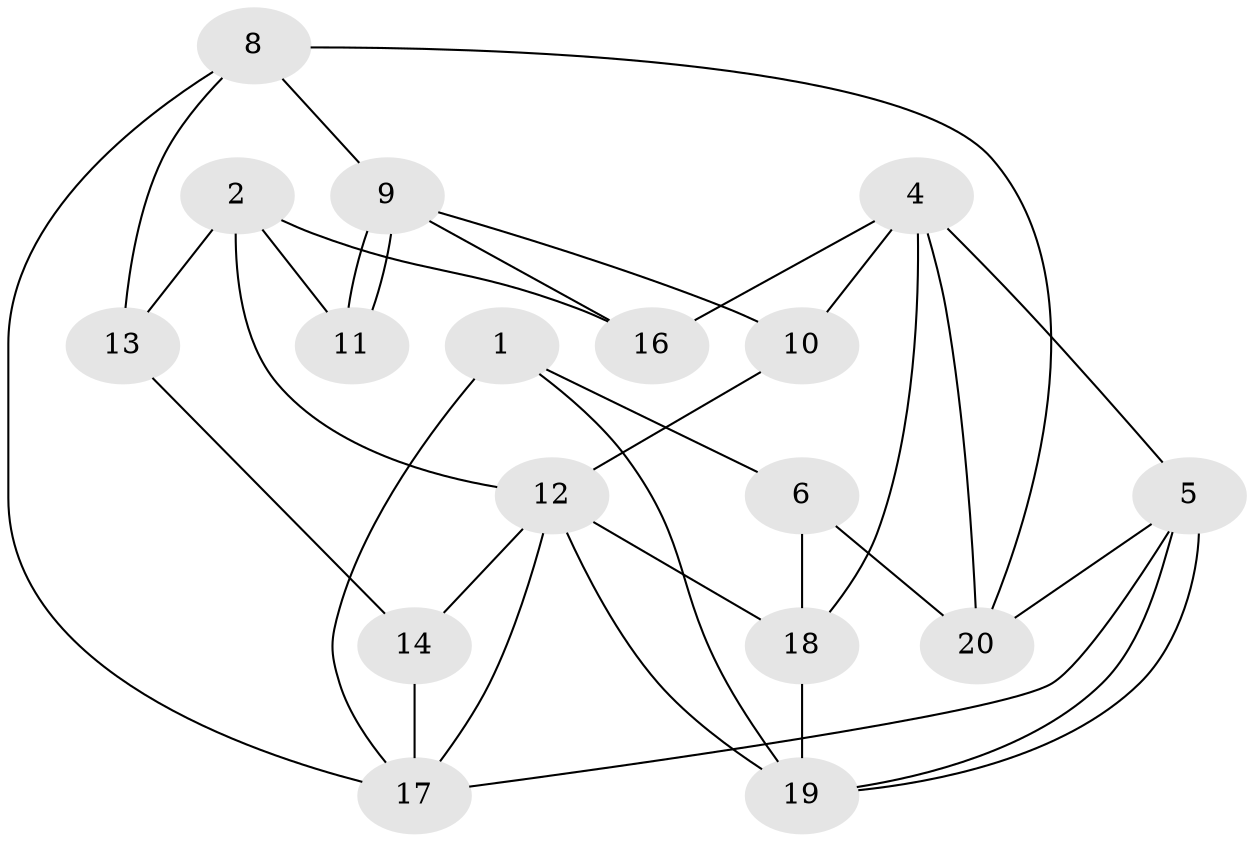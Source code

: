 // Generated by graph-tools (version 1.1) at 2025/46/02/15/25 05:46:28]
// undirected, 17 vertices, 34 edges
graph export_dot {
graph [start="1"]
  node [color=gray90,style=filled];
  1;
  2;
  4;
  5;
  6;
  8 [super="+7"];
  9 [super="+3"];
  10 [super="+3+15"];
  11;
  12;
  13;
  14 [super="+15"];
  16;
  17 [super="+7"];
  18;
  19;
  20;
  1 -- 6;
  1 -- 17;
  1 -- 19;
  2 -- 16;
  2 -- 13;
  2 -- 11;
  2 -- 12;
  4 -- 18;
  4 -- 20;
  4 -- 5;
  4 -- 10;
  4 -- 16;
  5 -- 19;
  5 -- 19;
  5 -- 17;
  5 -- 20;
  6 -- 20;
  6 -- 18;
  8 -- 9;
  8 -- 17;
  8 -- 13;
  8 -- 20;
  9 -- 11;
  9 -- 11;
  9 -- 10;
  9 -- 16;
  10 -- 12;
  12 -- 19;
  12 -- 14;
  12 -- 17;
  12 -- 18;
  13 -- 14;
  14 -- 17;
  18 -- 19;
}
